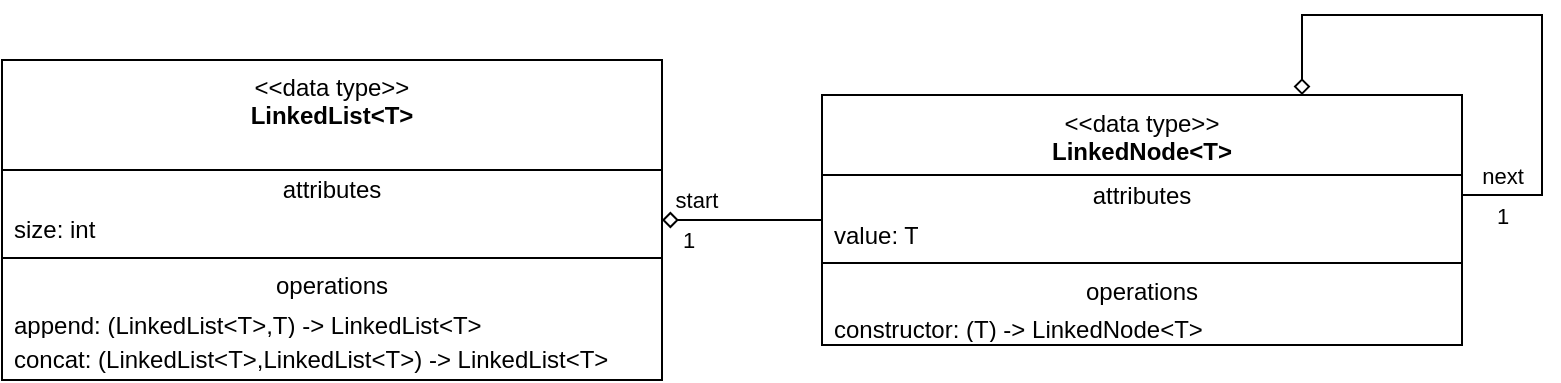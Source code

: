 <mxfile version="26.0.11">
  <diagram id="VWN9rzJ9jGycFPlwU_pk" name="Page-1">
    <mxGraphModel dx="2924" dy="1193" grid="1" gridSize="10" guides="1" tooltips="1" connect="1" arrows="1" fold="1" page="1" pageScale="1" pageWidth="850" pageHeight="1100" math="0" shadow="0">
      <root>
        <mxCell id="0" />
        <mxCell id="1" parent="0" />
        <mxCell id="Mss6xr1tqjXJhN6sx3Pm-32" style="edgeStyle=orthogonalEdgeStyle;rounded=0;orthogonalLoop=1;jettySize=auto;html=1;endArrow=diamond;endFill=0;" edge="1" parent="1" source="Mss6xr1tqjXJhN6sx3Pm-11" target="Mss6xr1tqjXJhN6sx3Pm-19">
          <mxGeometry relative="1" as="geometry">
            <mxPoint x="120" y="885" as="targetPoint" />
          </mxGeometry>
        </mxCell>
        <mxCell id="Mss6xr1tqjXJhN6sx3Pm-35" value="start" style="edgeLabel;html=1;align=center;verticalAlign=middle;resizable=0;points=[];" vertex="1" connectable="0" parent="Mss6xr1tqjXJhN6sx3Pm-32">
          <mxGeometry x="0.765" y="-4" relative="1" as="geometry">
            <mxPoint x="7" y="-6" as="offset" />
          </mxGeometry>
        </mxCell>
        <mxCell id="Mss6xr1tqjXJhN6sx3Pm-46" value="1" style="edgeLabel;html=1;align=center;verticalAlign=middle;resizable=0;points=[];" vertex="1" connectable="0" parent="Mss6xr1tqjXJhN6sx3Pm-32">
          <mxGeometry x="0.684" y="4" relative="1" as="geometry">
            <mxPoint y="6" as="offset" />
          </mxGeometry>
        </mxCell>
        <mxCell id="Mss6xr1tqjXJhN6sx3Pm-11" value="&amp;lt;&amp;lt;data type&amp;gt;&amp;gt;&lt;br&gt;&lt;b&gt;LinkedNode&amp;lt;T&amp;gt;&lt;/b&gt;&lt;div&gt;&lt;br&gt;&lt;/div&gt;" style="swimlane;fontStyle=0;align=center;verticalAlign=top;childLayout=stackLayout;horizontal=1;startSize=40;horizontalStack=0;resizeParent=1;resizeParentMax=0;resizeLast=0;collapsible=0;marginBottom=0;html=1;whiteSpace=wrap;" vertex="1" parent="1">
          <mxGeometry x="200" y="817.5" width="320" height="125" as="geometry" />
        </mxCell>
        <mxCell id="Mss6xr1tqjXJhN6sx3Pm-28" style="edgeStyle=orthogonalEdgeStyle;rounded=0;orthogonalLoop=1;jettySize=auto;html=1;entryX=0.75;entryY=0;entryDx=0;entryDy=0;exitX=1;exitY=0.5;exitDx=0;exitDy=0;endArrow=diamond;endFill=0;" edge="1" parent="Mss6xr1tqjXJhN6sx3Pm-11" target="Mss6xr1tqjXJhN6sx3Pm-11">
          <mxGeometry relative="1" as="geometry">
            <mxPoint x="320" y="90" as="sourcePoint" />
            <Array as="points">
              <mxPoint x="320" y="50" />
              <mxPoint x="360" y="50" />
              <mxPoint x="360" y="-40" />
              <mxPoint x="240" y="-40" />
            </Array>
          </mxGeometry>
        </mxCell>
        <mxCell id="Mss6xr1tqjXJhN6sx3Pm-34" value="next" style="edgeLabel;html=1;align=center;verticalAlign=middle;resizable=0;points=[];" vertex="1" connectable="0" parent="Mss6xr1tqjXJhN6sx3Pm-28">
          <mxGeometry x="-0.612" relative="1" as="geometry">
            <mxPoint x="-4" y="-10" as="offset" />
          </mxGeometry>
        </mxCell>
        <mxCell id="Mss6xr1tqjXJhN6sx3Pm-45" value="1" style="edgeLabel;html=1;align=center;verticalAlign=middle;resizable=0;points=[];" vertex="1" connectable="0" parent="Mss6xr1tqjXJhN6sx3Pm-28">
          <mxGeometry x="-0.273" y="-1" relative="1" as="geometry">
            <mxPoint x="-21" y="50" as="offset" />
          </mxGeometry>
        </mxCell>
        <mxCell id="Mss6xr1tqjXJhN6sx3Pm-12" value="attributes" style="text;html=1;strokeColor=none;fillColor=none;align=center;verticalAlign=middle;spacingLeft=4;spacingRight=4;overflow=hidden;rotatable=0;points=[[0,0.5],[1,0.5]];portConstraint=eastwest;whiteSpace=wrap;" vertex="1" parent="Mss6xr1tqjXJhN6sx3Pm-11">
          <mxGeometry y="40" width="320" height="20" as="geometry" />
        </mxCell>
        <mxCell id="Mss6xr1tqjXJhN6sx3Pm-13" value="value: T" style="text;html=1;strokeColor=none;fillColor=none;align=left;verticalAlign=middle;spacingLeft=4;spacingRight=4;overflow=hidden;rotatable=0;points=[[0,0.5],[1,0.5]];portConstraint=eastwest;whiteSpace=wrap;" vertex="1" parent="Mss6xr1tqjXJhN6sx3Pm-11">
          <mxGeometry y="60" width="320" height="20" as="geometry" />
        </mxCell>
        <mxCell id="Mss6xr1tqjXJhN6sx3Pm-15" value="" style="line;strokeWidth=1;fillColor=none;align=left;verticalAlign=middle;spacingTop=-1;spacingLeft=3;spacingRight=3;rotatable=0;labelPosition=right;points=[];portConstraint=eastwest;" vertex="1" parent="Mss6xr1tqjXJhN6sx3Pm-11">
          <mxGeometry y="80" width="320" height="8" as="geometry" />
        </mxCell>
        <mxCell id="Mss6xr1tqjXJhN6sx3Pm-16" value="operations" style="text;html=1;strokeColor=none;fillColor=none;align=center;verticalAlign=middle;spacingLeft=4;spacingRight=4;overflow=hidden;rotatable=0;points=[[0,0.5],[1,0.5]];portConstraint=eastwest;whiteSpace=wrap;" vertex="1" parent="Mss6xr1tqjXJhN6sx3Pm-11">
          <mxGeometry y="88" width="320" height="20" as="geometry" />
        </mxCell>
        <mxCell id="Mss6xr1tqjXJhN6sx3Pm-47" value="constructor: (T) -&amp;gt; LinkedNode&amp;lt;T&amp;gt;" style="text;html=1;strokeColor=none;fillColor=none;align=left;verticalAlign=middle;spacingLeft=4;spacingRight=4;overflow=hidden;rotatable=0;points=[[0,0.5],[1,0.5]];portConstraint=eastwest;whiteSpace=wrap;" vertex="1" parent="Mss6xr1tqjXJhN6sx3Pm-11">
          <mxGeometry y="108" width="320" height="17" as="geometry" />
        </mxCell>
        <mxCell id="Mss6xr1tqjXJhN6sx3Pm-19" value="&amp;lt;&amp;lt;data type&amp;gt;&amp;gt;&lt;br&gt;&lt;b&gt;LinkedList&amp;lt;T&amp;gt;&lt;/b&gt;&lt;div&gt;&lt;br/&gt;&lt;/div&gt;" style="swimlane;fontStyle=0;align=center;verticalAlign=top;childLayout=stackLayout;horizontal=1;startSize=55;horizontalStack=0;resizeParent=1;resizeParentMax=0;resizeLast=0;collapsible=0;marginBottom=0;html=1;whiteSpace=wrap;" vertex="1" parent="1">
          <mxGeometry x="-210" y="800" width="330" height="160" as="geometry" />
        </mxCell>
        <mxCell id="Mss6xr1tqjXJhN6sx3Pm-20" value="attributes" style="text;html=1;strokeColor=none;fillColor=none;align=center;verticalAlign=middle;spacingLeft=4;spacingRight=4;overflow=hidden;rotatable=0;points=[[0,0.5],[1,0.5]];portConstraint=eastwest;whiteSpace=wrap;" vertex="1" parent="Mss6xr1tqjXJhN6sx3Pm-19">
          <mxGeometry y="55" width="330" height="20" as="geometry" />
        </mxCell>
        <mxCell id="Mss6xr1tqjXJhN6sx3Pm-30" value="size: int" style="text;html=1;strokeColor=none;fillColor=none;align=left;verticalAlign=middle;spacingLeft=4;spacingRight=4;overflow=hidden;rotatable=0;points=[[0,0.5],[1,0.5]];portConstraint=eastwest;whiteSpace=wrap;" vertex="1" parent="Mss6xr1tqjXJhN6sx3Pm-19">
          <mxGeometry y="75" width="330" height="20" as="geometry" />
        </mxCell>
        <mxCell id="Mss6xr1tqjXJhN6sx3Pm-24" value="" style="line;strokeWidth=1;fillColor=none;align=left;verticalAlign=middle;spacingTop=-1;spacingLeft=3;spacingRight=3;rotatable=0;labelPosition=right;points=[];portConstraint=eastwest;" vertex="1" parent="Mss6xr1tqjXJhN6sx3Pm-19">
          <mxGeometry y="95" width="330" height="8" as="geometry" />
        </mxCell>
        <mxCell id="Mss6xr1tqjXJhN6sx3Pm-25" value="operations" style="text;html=1;strokeColor=none;fillColor=none;align=center;verticalAlign=middle;spacingLeft=4;spacingRight=4;overflow=hidden;rotatable=0;points=[[0,0.5],[1,0.5]];portConstraint=eastwest;whiteSpace=wrap;" vertex="1" parent="Mss6xr1tqjXJhN6sx3Pm-19">
          <mxGeometry y="103" width="330" height="20" as="geometry" />
        </mxCell>
        <mxCell id="Mss6xr1tqjXJhN6sx3Pm-17" value="append: (LinkedList&amp;lt;T&amp;gt;,T) -&amp;gt; LinkedList&amp;lt;T&amp;gt;" style="text;html=1;strokeColor=none;fillColor=none;align=left;verticalAlign=middle;spacingLeft=4;spacingRight=4;overflow=hidden;rotatable=0;points=[[0,0.5],[1,0.5]];portConstraint=eastwest;whiteSpace=wrap;" vertex="1" parent="Mss6xr1tqjXJhN6sx3Pm-19">
          <mxGeometry y="123" width="330" height="17" as="geometry" />
        </mxCell>
        <mxCell id="Mss6xr1tqjXJhN6sx3Pm-18" value="concat: (LinkedList&amp;lt;T&amp;gt;,LinkedList&amp;lt;T&amp;gt;) -&amp;gt; LinkedList&amp;lt;T&amp;gt;" style="text;html=1;strokeColor=none;fillColor=none;align=left;verticalAlign=middle;spacingLeft=4;spacingRight=4;overflow=hidden;rotatable=0;points=[[0,0.5],[1,0.5]];portConstraint=eastwest;whiteSpace=wrap;" vertex="1" parent="Mss6xr1tqjXJhN6sx3Pm-19">
          <mxGeometry y="140" width="330" height="20" as="geometry" />
        </mxCell>
      </root>
    </mxGraphModel>
  </diagram>
</mxfile>
